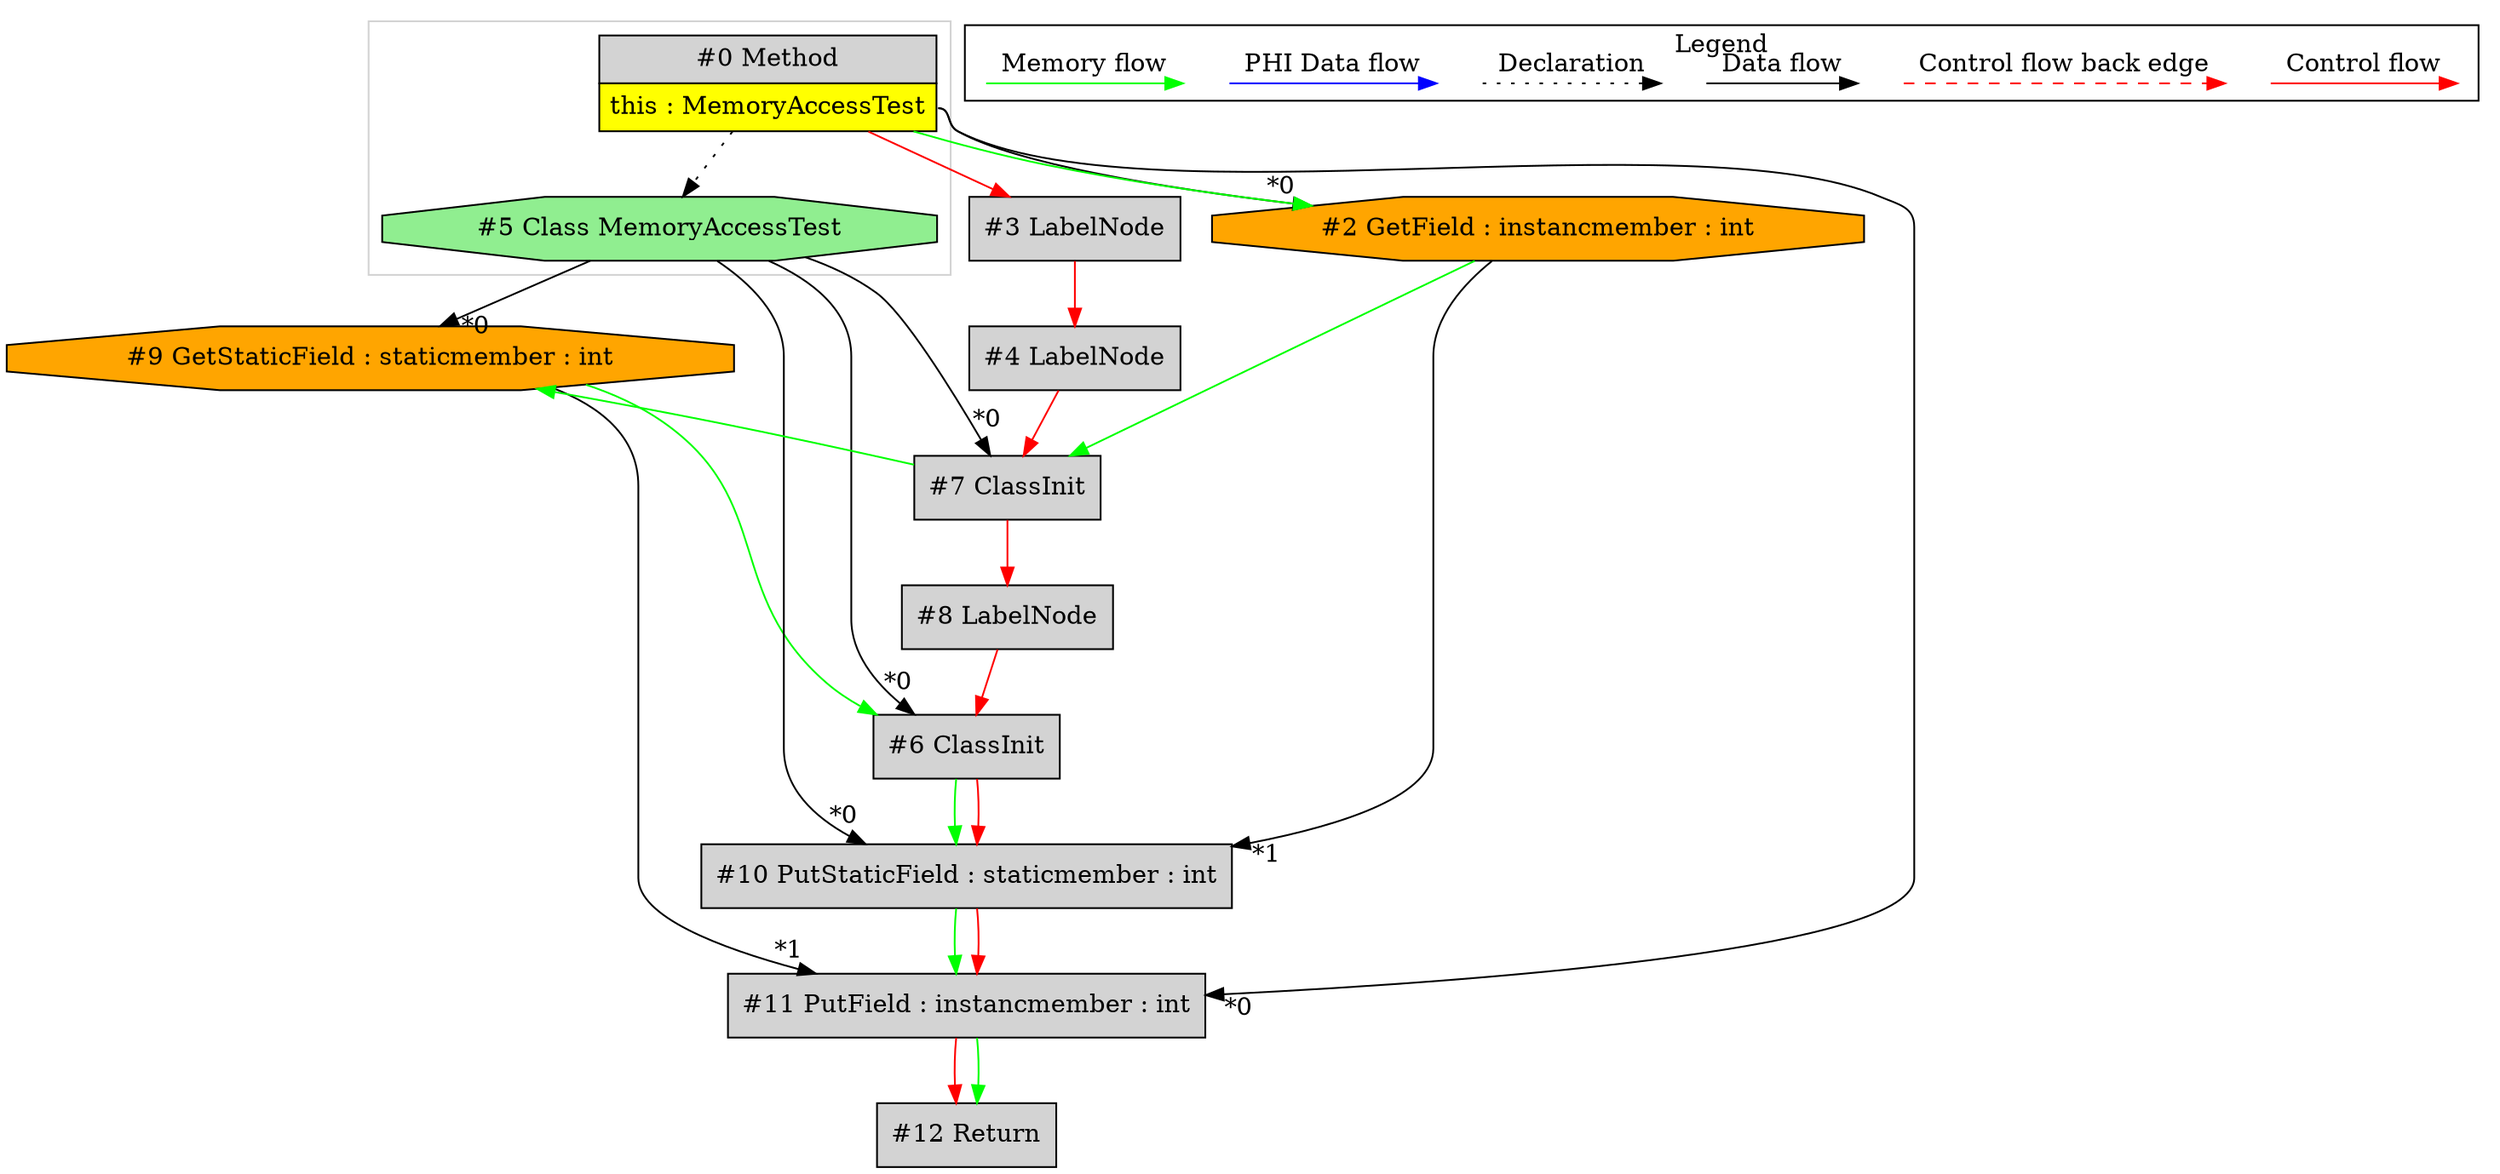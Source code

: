 digraph {
 node0[margin="0", label=<<table border="0" cellborder="1" cellspacing="0" cellpadding="5"><tr><td colspan="1">#0 Method</td></tr><tr><td port="prj1" bgcolor="yellow">this : MemoryAccessTest</td></tr></table>>,shape=none, fillcolor=lightgrey, style=filled];
 node2[label="#2 GetField : instancmember : int",shape=octagon, fillcolor=orange, style=filled];
 node0:prj1 -> node2[headlabel="*0", labeldistance=2];
 node0 -> node2[labeldistance=2, color=green, constraint=false];
 node11[label="#11 PutField : instancmember : int",shape=box, fillcolor=lightgrey, style=filled];
 node0:prj1 -> node11[headlabel="*0", labeldistance=2];
 node9 -> node11[headlabel="*1", labeldistance=2];
 node10 -> node11[labeldistance=2, color=green, constraint=false];
 node10 -> node11[labeldistance=2, color=red, fontcolor=red];
 node10[label="#10 PutStaticField : staticmember : int",shape=box, fillcolor=lightgrey, style=filled];
 node5 -> node10[headlabel="*0", labeldistance=2];
 node2 -> node10[headlabel="*1", labeldistance=2];
 node6 -> node10[labeldistance=2, color=green, constraint=false];
 node6 -> node10[labeldistance=2, color=red, fontcolor=red];
 node6[label="#6 ClassInit",shape=box, fillcolor=lightgrey, style=filled];
 node5 -> node6[headlabel="*0", labeldistance=2];
 node9 -> node6[labeldistance=2, color=green, constraint=false];
 node8 -> node6[labeldistance=2, color=red, fontcolor=red];
 node8[label="#8 LabelNode",shape=box, fillcolor=lightgrey, style=filled];
 node7 -> node8[labeldistance=2, color=red, fontcolor=red];
 node7[label="#7 ClassInit",shape=box, fillcolor=lightgrey, style=filled];
 node5 -> node7[headlabel="*0", labeldistance=2];
 node2 -> node7[labeldistance=2, color=green, constraint=false];
 node4 -> node7[labeldistance=2, color=red, fontcolor=red];
 node4[label="#4 LabelNode",shape=box, fillcolor=lightgrey, style=filled];
 node3 -> node4[labeldistance=2, color=red, fontcolor=red];
 node3[label="#3 LabelNode",shape=box, fillcolor=lightgrey, style=filled];
 node0 -> node3[labeldistance=2, color=red, fontcolor=red];
 node5[label="#5 Class MemoryAccessTest",shape=octagon, fillcolor=lightgreen, style=filled];
 node0 -> node5[style=dotted];
 node9[label="#9 GetStaticField : staticmember : int",shape=octagon, fillcolor=orange, style=filled];
 node5 -> node9[headlabel="*0", labeldistance=2];
 node7 -> node9[labeldistance=2, color=green, constraint=false];
 node12[label="#12 Return",shape=box, fillcolor=lightgrey, style=filled];
 node11 -> node12[labeldistance=2, color=red, fontcolor=red];
 node11 -> node12[labeldistance=2, color=green, constraint=false];
 subgraph cluster_0 {
  color=lightgray;
  node0;
  node5;
 }
 subgraph cluster_000 {
  label = "Legend";
  node [shape=point]
  {
   rank=same;
   c0 [style = invis];
   c1 [style = invis];
   c2 [style = invis];
   c3 [style = invis];
   d0 [style = invis];
   d1 [style = invis];
   d2 [style = invis];
   d3 [style = invis];
   d4 [style = invis];
   d5 [style = invis];
   d6 [style = invis];
   d7 [style = invis];
  }
  c0 -> c1 [label="Control flow", style=solid, color=red]
  c2 -> c3 [label="Control flow back edge", style=dashed, color=red]
  d0 -> d1 [label="Data flow"]
  d2 -> d3 [label="Declaration", style=dotted]
  d4 -> d5 [label="PHI Data flow", color=blue]
  d6 -> d7 [label="Memory flow", color=green]
 }

}
